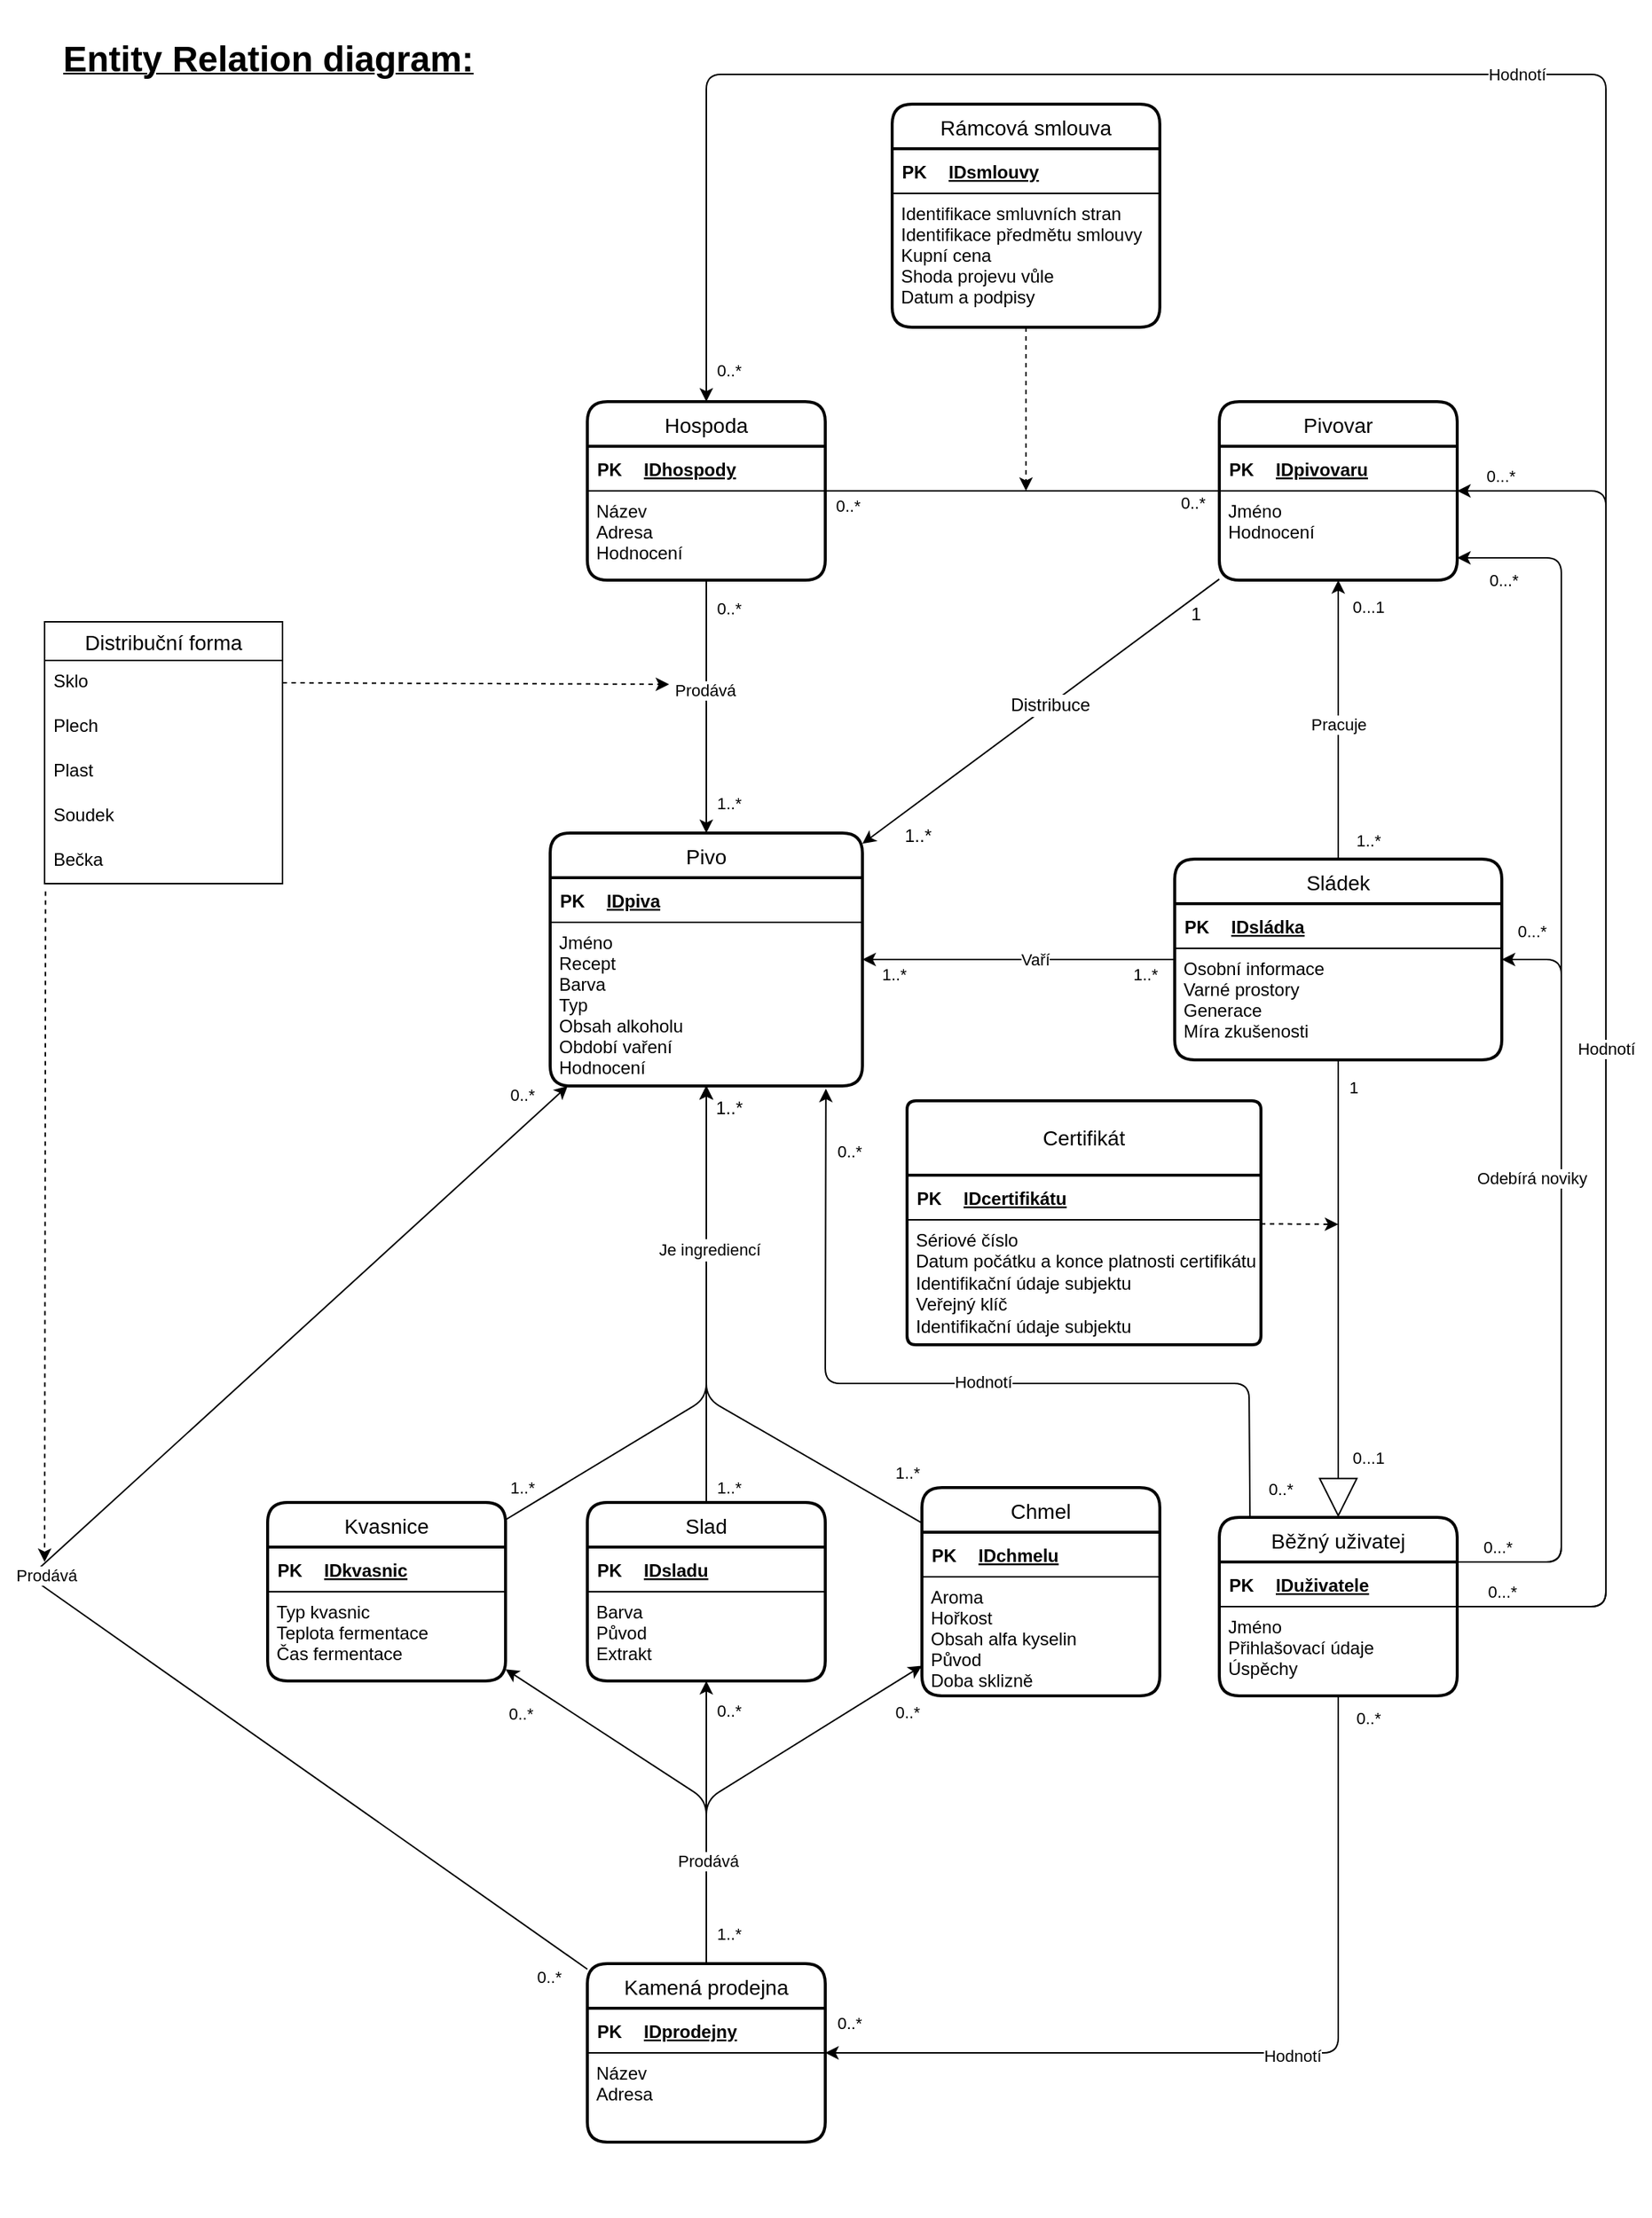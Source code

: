 <mxfile>
    <diagram id="OPkXVf-FbFQ3euxOE_kb" name="Page-1">
        <mxGraphModel dx="1173" dy="1759" grid="1" gridSize="10" guides="1" tooltips="1" connect="1" arrows="1" fold="1" page="1" pageScale="1" pageWidth="850" pageHeight="1100" math="0" shadow="0">
            <root>
                <mxCell id="0"/>
                <mxCell id="1" parent="0"/>
                <mxCell id="66" style="edgeStyle=none;html=1;startArrow=classic;startFill=1;endArrow=none;endFill=0;" parent="1" source="6" target="51" edge="1">
                    <mxGeometry relative="1" as="geometry">
                        <mxPoint x="690" y="300.0" as="sourcePoint"/>
                        <mxPoint x="530.0" y="300.0" as="targetPoint"/>
                        <Array as="points">
                            <mxPoint x="765" y="820"/>
                        </Array>
                    </mxGeometry>
                </mxCell>
                <mxCell id="69" value="0..*" style="edgeLabel;html=1;align=center;verticalAlign=middle;resizable=0;points=[];" parent="66" vertex="1" connectable="0">
                    <mxGeometry x="-0.594" y="1" relative="1" as="geometry">
                        <mxPoint x="38" as="offset"/>
                    </mxGeometry>
                </mxCell>
                <mxCell id="187" style="edgeStyle=none;rounded=1;html=1;startArrow=none;startFill=0;endArrow=classic;endFill=1;startSize=6;endSize=6;exitX=1;exitY=0.25;exitDx=0;exitDy=0;" parent="1" source="144" target="43" edge="1">
                    <mxGeometry relative="1" as="geometry">
                        <mxPoint x="1392" y="620" as="sourcePoint"/>
                        <mxPoint x="1460" y="250" as="targetPoint"/>
                        <Array as="points">
                            <mxPoint x="1340" y="660"/>
                            <mxPoint x="1340" y="255"/>
                        </Array>
                    </mxGeometry>
                </mxCell>
                <mxCell id="189" value="0...*" style="edgeLabel;html=1;align=center;verticalAlign=middle;resizable=0;points=[];" parent="187" vertex="1" connectable="0">
                    <mxGeometry x="0.83" y="-1" relative="1" as="geometry">
                        <mxPoint x="-21" y="-23" as="offset"/>
                    </mxGeometry>
                </mxCell>
                <mxCell id="21" style="edgeStyle=none;html=1;startArrow=classic;startFill=1;endArrow=none;endFill=0;" parent="1" source="3" target="6" edge="1">
                    <mxGeometry relative="1" as="geometry">
                        <Array as="points">
                            <mxPoint x="765" y="550"/>
                        </Array>
                        <mxPoint x="765.0" y="500" as="sourcePoint"/>
                    </mxGeometry>
                </mxCell>
                <mxCell id="29" value="1..*" style="edgeLabel;html=1;align=center;verticalAlign=middle;resizable=0;points=[];" parent="21" vertex="1" connectable="0">
                    <mxGeometry x="0.83" y="1" relative="1" as="geometry">
                        <mxPoint x="17" y="-17" as="offset"/>
                    </mxGeometry>
                </mxCell>
                <mxCell id="2" value="Pivo" style="swimlane;childLayout=stackLayout;horizontal=1;startSize=30;horizontalStack=0;rounded=1;fontSize=14;fontStyle=0;strokeWidth=2;resizeParent=0;resizeLast=1;shadow=0;dashed=0;align=center;" parent="1" vertex="1">
                    <mxGeometry x="660" y="170" width="210" height="170" as="geometry"/>
                </mxCell>
                <mxCell id="112" value="" style="shape=table;startSize=0;container=1;collapsible=1;childLayout=tableLayout;fixedRows=1;rowLines=0;fontStyle=0;align=center;resizeLast=1;strokeColor=none;fillColor=none;collapsible=0;fontFamily=Helvetica;fontSize=12;fontColor=default;" parent="2" vertex="1">
                    <mxGeometry y="30" width="210" height="30" as="geometry"/>
                </mxCell>
                <mxCell id="113" value="" style="shape=tableRow;horizontal=0;startSize=0;swimlaneHead=0;swimlaneBody=0;fillColor=none;collapsible=0;dropTarget=0;points=[[0,0.5],[1,0.5]];portConstraint=eastwest;top=0;left=0;right=0;bottom=1;fontFamily=Helvetica;fontSize=12;fontColor=default;" parent="112" vertex="1">
                    <mxGeometry width="210" height="30" as="geometry"/>
                </mxCell>
                <mxCell id="114" value="PK" style="shape=partialRectangle;connectable=0;fillColor=none;top=0;left=0;bottom=0;right=0;fontStyle=1;overflow=hidden;fontFamily=Helvetica;fontSize=12;fontColor=default;" parent="113" vertex="1">
                    <mxGeometry width="30" height="30" as="geometry">
                        <mxRectangle width="30" height="30" as="alternateBounds"/>
                    </mxGeometry>
                </mxCell>
                <mxCell id="115" value="IDpiva" style="shape=partialRectangle;connectable=0;fillColor=none;top=0;left=0;bottom=0;right=0;align=left;spacingLeft=6;fontStyle=5;overflow=hidden;fontFamily=Helvetica;fontSize=12;fontColor=default;" parent="113" vertex="1">
                    <mxGeometry x="30" width="180" height="30" as="geometry">
                        <mxRectangle width="180" height="30" as="alternateBounds"/>
                    </mxGeometry>
                </mxCell>
                <mxCell id="3" value="Jméno&#10;Recept&#10;Barva&#10;Typ&#10;Obsah alkoholu&#10;Období vaření&#10;Hodnocení" style="align=left;strokeColor=none;fillColor=none;spacingLeft=4;fontSize=12;verticalAlign=top;resizable=0;rotatable=0;part=1;" parent="2" vertex="1">
                    <mxGeometry y="60" width="210" height="110" as="geometry"/>
                </mxCell>
                <mxCell id="19" style="edgeStyle=none;html=1;startArrow=classic;startFill=1;endArrow=none;endFill=0;" parent="1" source="3" target="4" edge="1">
                    <mxGeometry relative="1" as="geometry">
                        <mxPoint x="800" y="380" as="targetPoint"/>
                        <mxPoint x="765.0" y="500" as="sourcePoint"/>
                    </mxGeometry>
                </mxCell>
                <mxCell id="28" value="1..*" style="edgeLabel;html=1;align=center;verticalAlign=middle;resizable=0;points=[];" parent="19" vertex="1" connectable="0">
                    <mxGeometry x="0.856" y="1" relative="1" as="geometry">
                        <mxPoint x="14" y="10" as="offset"/>
                    </mxGeometry>
                </mxCell>
                <mxCell id="4" value="Slad" style="swimlane;childLayout=stackLayout;horizontal=1;startSize=30;horizontalStack=0;rounded=1;fontSize=14;fontStyle=0;strokeWidth=2;resizeParent=0;resizeLast=1;shadow=0;dashed=0;align=center;" parent="1" vertex="1">
                    <mxGeometry x="685" y="620" width="160" height="120" as="geometry"/>
                </mxCell>
                <mxCell id="131" value="" style="shape=table;startSize=0;container=1;collapsible=1;childLayout=tableLayout;fixedRows=1;rowLines=0;fontStyle=0;align=center;resizeLast=1;strokeColor=none;fillColor=none;collapsible=0;fontFamily=Helvetica;fontSize=12;fontColor=default;" parent="4" vertex="1">
                    <mxGeometry y="30" width="160" height="30" as="geometry"/>
                </mxCell>
                <mxCell id="132" value="" style="shape=tableRow;horizontal=0;startSize=0;swimlaneHead=0;swimlaneBody=0;fillColor=none;collapsible=0;dropTarget=0;points=[[0,0.5],[1,0.5]];portConstraint=eastwest;top=0;left=0;right=0;bottom=1;fontFamily=Helvetica;fontSize=12;fontColor=default;" parent="131" vertex="1">
                    <mxGeometry width="160" height="30" as="geometry"/>
                </mxCell>
                <mxCell id="133" value="PK" style="shape=partialRectangle;connectable=0;fillColor=none;top=0;left=0;bottom=0;right=0;fontStyle=1;overflow=hidden;fontFamily=Helvetica;fontSize=12;fontColor=default;" parent="132" vertex="1">
                    <mxGeometry width="30" height="30" as="geometry">
                        <mxRectangle width="30" height="30" as="alternateBounds"/>
                    </mxGeometry>
                </mxCell>
                <mxCell id="134" value="IDsladu" style="shape=partialRectangle;connectable=0;fillColor=none;top=0;left=0;bottom=0;right=0;align=left;spacingLeft=6;fontStyle=5;overflow=hidden;fontFamily=Helvetica;fontSize=12;fontColor=default;" parent="132" vertex="1">
                    <mxGeometry x="30" width="130" height="30" as="geometry">
                        <mxRectangle width="130" height="30" as="alternateBounds"/>
                    </mxGeometry>
                </mxCell>
                <mxCell id="5" value="Barva&#10;Původ&#10;Extrakt" style="align=left;strokeColor=none;fillColor=none;spacingLeft=4;fontSize=12;verticalAlign=top;resizable=0;rotatable=0;part=1;" parent="4" vertex="1">
                    <mxGeometry y="60" width="160" height="60" as="geometry"/>
                </mxCell>
                <mxCell id="6" value="Chmel" style="swimlane;childLayout=stackLayout;horizontal=1;startSize=30;horizontalStack=0;rounded=1;fontSize=14;fontStyle=0;strokeWidth=2;resizeParent=0;resizeLast=1;shadow=0;dashed=0;align=center;" parent="1" vertex="1">
                    <mxGeometry x="910" y="610" width="160" height="140" as="geometry"/>
                </mxCell>
                <mxCell id="135" value="" style="shape=table;startSize=0;container=1;collapsible=1;childLayout=tableLayout;fixedRows=1;rowLines=0;fontStyle=0;align=center;resizeLast=1;strokeColor=none;fillColor=none;collapsible=0;fontFamily=Helvetica;fontSize=12;fontColor=default;" parent="6" vertex="1">
                    <mxGeometry y="30" width="160" height="30" as="geometry"/>
                </mxCell>
                <mxCell id="136" value="" style="shape=tableRow;horizontal=0;startSize=0;swimlaneHead=0;swimlaneBody=0;fillColor=none;collapsible=0;dropTarget=0;points=[[0,0.5],[1,0.5]];portConstraint=eastwest;top=0;left=0;right=0;bottom=1;fontFamily=Helvetica;fontSize=12;fontColor=default;" parent="135" vertex="1">
                    <mxGeometry width="160" height="30" as="geometry"/>
                </mxCell>
                <mxCell id="137" value="PK" style="shape=partialRectangle;connectable=0;fillColor=none;top=0;left=0;bottom=0;right=0;fontStyle=1;overflow=hidden;fontFamily=Helvetica;fontSize=12;fontColor=default;" parent="136" vertex="1">
                    <mxGeometry width="30" height="30" as="geometry">
                        <mxRectangle width="30" height="30" as="alternateBounds"/>
                    </mxGeometry>
                </mxCell>
                <mxCell id="138" value="IDchmelu" style="shape=partialRectangle;connectable=0;fillColor=none;top=0;left=0;bottom=0;right=0;align=left;spacingLeft=6;fontStyle=5;overflow=hidden;fontFamily=Helvetica;fontSize=12;fontColor=default;" parent="136" vertex="1">
                    <mxGeometry x="30" width="130" height="30" as="geometry">
                        <mxRectangle width="130" height="30" as="alternateBounds"/>
                    </mxGeometry>
                </mxCell>
                <mxCell id="7" value="Aroma&#10;Hořkost&#10;Obsah alfa kyselin&#10;Původ&#10;Doba sklizně" style="align=left;strokeColor=none;fillColor=none;spacingLeft=4;fontSize=12;verticalAlign=top;resizable=0;rotatable=0;part=1;" parent="6" vertex="1">
                    <mxGeometry y="60" width="160" height="80" as="geometry"/>
                </mxCell>
                <mxCell id="8" value="Kvasnice" style="swimlane;childLayout=stackLayout;horizontal=1;startSize=30;horizontalStack=0;rounded=1;fontSize=14;fontStyle=0;strokeWidth=2;resizeParent=0;resizeLast=1;shadow=0;dashed=0;align=center;" parent="1" vertex="1">
                    <mxGeometry x="470" y="620" width="160" height="120" as="geometry"/>
                </mxCell>
                <mxCell id="127" value="" style="shape=table;startSize=0;container=1;collapsible=1;childLayout=tableLayout;fixedRows=1;rowLines=0;fontStyle=0;align=center;resizeLast=1;strokeColor=none;fillColor=none;collapsible=0;fontFamily=Helvetica;fontSize=12;fontColor=default;" parent="8" vertex="1">
                    <mxGeometry y="30" width="160" height="30" as="geometry"/>
                </mxCell>
                <mxCell id="128" value="" style="shape=tableRow;horizontal=0;startSize=0;swimlaneHead=0;swimlaneBody=0;fillColor=none;collapsible=0;dropTarget=0;points=[[0,0.5],[1,0.5]];portConstraint=eastwest;top=0;left=0;right=0;bottom=1;fontFamily=Helvetica;fontSize=12;fontColor=default;" parent="127" vertex="1">
                    <mxGeometry width="160" height="30" as="geometry"/>
                </mxCell>
                <mxCell id="129" value="PK" style="shape=partialRectangle;connectable=0;fillColor=none;top=0;left=0;bottom=0;right=0;fontStyle=1;overflow=hidden;fontFamily=Helvetica;fontSize=12;fontColor=default;" parent="128" vertex="1">
                    <mxGeometry width="30" height="30" as="geometry">
                        <mxRectangle width="30" height="30" as="alternateBounds"/>
                    </mxGeometry>
                </mxCell>
                <mxCell id="130" value="IDkvasnic" style="shape=partialRectangle;connectable=0;fillColor=none;top=0;left=0;bottom=0;right=0;align=left;spacingLeft=6;fontStyle=5;overflow=hidden;fontFamily=Helvetica;fontSize=12;fontColor=default;" parent="128" vertex="1">
                    <mxGeometry x="30" width="130" height="30" as="geometry">
                        <mxRectangle width="130" height="30" as="alternateBounds"/>
                    </mxGeometry>
                </mxCell>
                <mxCell id="9" value="Typ kvasnic&#10;Teplota fermentace&#10;Čas fermentace" style="align=left;strokeColor=none;fillColor=none;spacingLeft=4;fontSize=12;verticalAlign=top;resizable=0;rotatable=0;part=1;" parent="8" vertex="1">
                    <mxGeometry y="60" width="160" height="60" as="geometry"/>
                </mxCell>
                <mxCell id="11" style="edgeStyle=none;html=1;endArrow=none;endFill=0;startArrow=classic;startFill=1;" parent="1" source="3" target="8" edge="1">
                    <mxGeometry relative="1" as="geometry">
                        <Array as="points">
                            <mxPoint x="765" y="550"/>
                        </Array>
                        <mxPoint x="765.0" y="500" as="sourcePoint"/>
                    </mxGeometry>
                </mxCell>
                <mxCell id="14" value="1..*" style="edgeLabel;html=1;align=center;verticalAlign=middle;resizable=0;points=[];" parent="11" vertex="1" connectable="0">
                    <mxGeometry x="0.605" relative="1" as="geometry">
                        <mxPoint x="-52" y="16" as="offset"/>
                    </mxGeometry>
                </mxCell>
                <mxCell id="116" style="edgeStyle=none;html=1;fontFamily=Helvetica;fontSize=12;fontColor=default;dashed=1;exitX=0.004;exitY=1.176;exitDx=0;exitDy=0;exitPerimeter=0;" parent="1" source="38" edge="1">
                    <mxGeometry relative="1" as="geometry">
                        <mxPoint x="320" y="660" as="targetPoint"/>
                    </mxGeometry>
                </mxCell>
                <mxCell id="117" style="edgeStyle=none;html=1;fontFamily=Helvetica;fontSize=12;fontColor=default;dashed=1;exitX=1;exitY=0.5;exitDx=0;exitDy=0;" parent="1" source="35" edge="1">
                    <mxGeometry relative="1" as="geometry">
                        <mxPoint x="740" y="70" as="targetPoint"/>
                    </mxGeometry>
                </mxCell>
                <mxCell id="34" value="Distribuční forma" style="swimlane;fontStyle=0;childLayout=stackLayout;horizontal=1;startSize=26;horizontalStack=0;resizeParent=1;resizeParentMax=0;resizeLast=0;collapsible=1;marginBottom=0;align=center;fontSize=14;" parent="1" vertex="1">
                    <mxGeometry x="320" y="28" width="160" height="176" as="geometry"/>
                </mxCell>
                <mxCell id="35" value="Sklo" style="text;strokeColor=none;fillColor=none;spacingLeft=4;spacingRight=4;overflow=hidden;rotatable=0;points=[[0,0.5],[1,0.5]];portConstraint=eastwest;fontSize=12;" parent="34" vertex="1">
                    <mxGeometry y="26" width="160" height="30" as="geometry"/>
                </mxCell>
                <mxCell id="39" value="Plech" style="text;strokeColor=none;fillColor=none;spacingLeft=4;spacingRight=4;overflow=hidden;rotatable=0;points=[[0,0.5],[1,0.5]];portConstraint=eastwest;fontSize=12;" parent="34" vertex="1">
                    <mxGeometry y="56" width="160" height="30" as="geometry"/>
                </mxCell>
                <mxCell id="36" value="Plast" style="text;strokeColor=none;fillColor=none;spacingLeft=4;spacingRight=4;overflow=hidden;rotatable=0;points=[[0,0.5],[1,0.5]];portConstraint=eastwest;fontSize=12;" parent="34" vertex="1">
                    <mxGeometry y="86" width="160" height="30" as="geometry"/>
                </mxCell>
                <mxCell id="37" value="Soudek" style="text;strokeColor=none;fillColor=none;spacingLeft=4;spacingRight=4;overflow=hidden;rotatable=0;points=[[0,0.5],[1,0.5]];portConstraint=eastwest;fontSize=12;" parent="34" vertex="1">
                    <mxGeometry y="116" width="160" height="30" as="geometry"/>
                </mxCell>
                <mxCell id="38" value="Bečka" style="text;strokeColor=none;fillColor=none;spacingLeft=4;spacingRight=4;overflow=hidden;rotatable=0;points=[[0,0.5],[1,0.5]];portConstraint=eastwest;fontSize=12;" parent="34" vertex="1">
                    <mxGeometry y="146" width="160" height="30" as="geometry"/>
                </mxCell>
                <mxCell id="45" style="edgeStyle=none;html=1;startArrow=classic;startFill=1;endArrow=none;endFill=0;" parent="1" source="2" target="43" edge="1">
                    <mxGeometry relative="1" as="geometry"/>
                </mxCell>
                <mxCell id="46" value="1..*" style="edgeLabel;html=1;align=center;verticalAlign=middle;resizable=0;points=[];" parent="45" vertex="1" connectable="0">
                    <mxGeometry x="0.605" relative="1" as="geometry">
                        <mxPoint x="21" y="10" as="offset"/>
                    </mxGeometry>
                </mxCell>
                <mxCell id="47" value="1..*" style="edgeLabel;html=1;align=center;verticalAlign=middle;resizable=0;points=[];" parent="45" vertex="1" connectable="0">
                    <mxGeometry x="-0.626" y="2" relative="1" as="geometry">
                        <mxPoint x="-19" y="12" as="offset"/>
                    </mxGeometry>
                </mxCell>
                <mxCell id="48" value="Vaří" style="edgeLabel;html=1;align=center;verticalAlign=middle;resizable=0;points=[];" parent="45" vertex="1" connectable="0">
                    <mxGeometry x="-0.195" y="-2" relative="1" as="geometry">
                        <mxPoint x="31" y="-2" as="offset"/>
                    </mxGeometry>
                </mxCell>
                <mxCell id="80" style="edgeStyle=none;html=1;" parent="1" source="43" target="78" edge="1">
                    <mxGeometry relative="1" as="geometry"/>
                </mxCell>
                <mxCell id="81" value="1..*" style="edgeLabel;html=1;align=center;verticalAlign=middle;resizable=0;points=[];" parent="80" vertex="1" connectable="0">
                    <mxGeometry x="-0.659" relative="1" as="geometry">
                        <mxPoint x="20" y="19" as="offset"/>
                    </mxGeometry>
                </mxCell>
                <mxCell id="82" value="0...1" style="edgeLabel;html=1;align=center;verticalAlign=middle;resizable=0;points=[];" parent="80" vertex="1" connectable="0">
                    <mxGeometry x="0.435" relative="1" as="geometry">
                        <mxPoint x="20" y="-35" as="offset"/>
                    </mxGeometry>
                </mxCell>
                <mxCell id="83" value="Pracuje" style="edgeLabel;html=1;align=center;verticalAlign=middle;resizable=0;points=[];" parent="80" vertex="1" connectable="0">
                    <mxGeometry x="0.109" relative="1" as="geometry">
                        <mxPoint y="13" as="offset"/>
                    </mxGeometry>
                </mxCell>
                <mxCell id="43" value="Sládek" style="swimlane;childLayout=stackLayout;horizontal=1;startSize=30;horizontalStack=0;rounded=1;fontSize=14;fontStyle=0;strokeWidth=2;resizeParent=0;resizeLast=1;shadow=0;dashed=0;align=center;" parent="1" vertex="1">
                    <mxGeometry x="1080" y="187.5" width="220" height="135" as="geometry"/>
                </mxCell>
                <mxCell id="123" value="" style="shape=table;startSize=0;container=1;collapsible=1;childLayout=tableLayout;fixedRows=1;rowLines=0;fontStyle=0;align=center;resizeLast=1;strokeColor=none;fillColor=none;collapsible=0;fontFamily=Helvetica;fontSize=12;fontColor=default;" parent="43" vertex="1">
                    <mxGeometry y="30" width="220" height="30" as="geometry"/>
                </mxCell>
                <mxCell id="124" value="" style="shape=tableRow;horizontal=0;startSize=0;swimlaneHead=0;swimlaneBody=0;fillColor=none;collapsible=0;dropTarget=0;points=[[0,0.5],[1,0.5]];portConstraint=eastwest;top=0;left=0;right=0;bottom=1;fontFamily=Helvetica;fontSize=12;fontColor=default;" parent="123" vertex="1">
                    <mxGeometry width="220" height="30" as="geometry"/>
                </mxCell>
                <mxCell id="125" value="PK" style="shape=partialRectangle;connectable=0;fillColor=none;top=0;left=0;bottom=0;right=0;fontStyle=1;overflow=hidden;fontFamily=Helvetica;fontSize=12;fontColor=default;" parent="124" vertex="1">
                    <mxGeometry width="30" height="30" as="geometry">
                        <mxRectangle width="30" height="30" as="alternateBounds"/>
                    </mxGeometry>
                </mxCell>
                <mxCell id="126" value="IDsládka" style="shape=partialRectangle;connectable=0;fillColor=none;top=0;left=0;bottom=0;right=0;align=left;spacingLeft=6;fontStyle=5;overflow=hidden;fontFamily=Helvetica;fontSize=12;fontColor=default;" parent="124" vertex="1">
                    <mxGeometry x="30" width="190" height="30" as="geometry">
                        <mxRectangle width="190" height="30" as="alternateBounds"/>
                    </mxGeometry>
                </mxCell>
                <mxCell id="44" value="Osobní informace&#10;Varné prostory&#10;Generace&#10;Míra zkušenosti" style="align=left;strokeColor=none;fillColor=none;spacingLeft=4;fontSize=12;verticalAlign=top;resizable=0;rotatable=0;part=1;" parent="43" vertex="1">
                    <mxGeometry y="60" width="220" height="75" as="geometry"/>
                </mxCell>
                <mxCell id="49" value="Hospoda" style="swimlane;childLayout=stackLayout;horizontal=1;startSize=30;horizontalStack=0;rounded=1;fontSize=14;fontStyle=0;strokeWidth=2;resizeParent=0;resizeLast=1;shadow=0;dashed=0;align=center;" parent="1" vertex="1">
                    <mxGeometry x="685" y="-120" width="160" height="120" as="geometry"/>
                </mxCell>
                <mxCell id="94" value="" style="shape=table;startSize=0;container=1;collapsible=1;childLayout=tableLayout;fixedRows=1;rowLines=0;fontStyle=0;align=center;resizeLast=1;strokeColor=none;fillColor=none;collapsible=0;" parent="49" vertex="1">
                    <mxGeometry y="30" width="160" height="30" as="geometry"/>
                </mxCell>
                <mxCell id="95" value="" style="shape=tableRow;horizontal=0;startSize=0;swimlaneHead=0;swimlaneBody=0;fillColor=none;collapsible=0;dropTarget=0;points=[[0,0.5],[1,0.5]];portConstraint=eastwest;top=0;left=0;right=0;bottom=1;" parent="94" vertex="1">
                    <mxGeometry width="160" height="30" as="geometry"/>
                </mxCell>
                <mxCell id="96" value="PK" style="shape=partialRectangle;connectable=0;fillColor=none;top=0;left=0;bottom=0;right=0;fontStyle=1;overflow=hidden;" parent="95" vertex="1">
                    <mxGeometry width="30" height="30" as="geometry">
                        <mxRectangle width="30" height="30" as="alternateBounds"/>
                    </mxGeometry>
                </mxCell>
                <mxCell id="97" value="IDhospody" style="shape=partialRectangle;connectable=0;fillColor=none;top=0;left=0;bottom=0;right=0;align=left;spacingLeft=6;fontStyle=5;overflow=hidden;" parent="95" vertex="1">
                    <mxGeometry x="30" width="130" height="30" as="geometry">
                        <mxRectangle width="130" height="30" as="alternateBounds"/>
                    </mxGeometry>
                </mxCell>
                <mxCell id="50" value="Název&#10;Adresa&#10;Hodnocení" style="align=left;strokeColor=none;fillColor=none;spacingLeft=4;fontSize=12;verticalAlign=top;resizable=0;rotatable=0;part=1;" parent="49" vertex="1">
                    <mxGeometry y="60" width="160" height="60" as="geometry"/>
                </mxCell>
                <mxCell id="54" style="edgeStyle=none;html=1;startArrow=classic;startFill=1;endArrow=none;endFill=0;" parent="1" source="2" target="51" edge="1">
                    <mxGeometry relative="1" as="geometry">
                        <Array as="points">
                            <mxPoint x="310" y="670"/>
                        </Array>
                    </mxGeometry>
                </mxCell>
                <mxCell id="55" value="Prodává" style="edgeLabel;html=1;align=center;verticalAlign=middle;resizable=0;points=[];" parent="54" vertex="1" connectable="0">
                    <mxGeometry x="0.133" y="1" relative="1" as="geometry">
                        <mxPoint x="-29" y="-28" as="offset"/>
                    </mxGeometry>
                </mxCell>
                <mxCell id="56" value="0..*" style="edgeLabel;html=1;align=center;verticalAlign=middle;resizable=0;points=[];" parent="54" vertex="1" connectable="0">
                    <mxGeometry x="0.782" relative="1" as="geometry">
                        <mxPoint x="58" y="64" as="offset"/>
                    </mxGeometry>
                </mxCell>
                <mxCell id="57" value="0..*" style="edgeLabel;html=1;align=center;verticalAlign=middle;resizable=0;points=[];" parent="54" vertex="1" connectable="0">
                    <mxGeometry x="-0.594" y="1" relative="1" as="geometry">
                        <mxPoint x="110" y="-125" as="offset"/>
                    </mxGeometry>
                </mxCell>
                <mxCell id="51" value="Kamená prodejna" style="swimlane;childLayout=stackLayout;horizontal=1;startSize=30;horizontalStack=0;rounded=1;fontSize=14;fontStyle=0;strokeWidth=2;resizeParent=0;resizeLast=1;shadow=0;dashed=0;align=center;" parent="1" vertex="1">
                    <mxGeometry x="685" y="930" width="160" height="120" as="geometry"/>
                </mxCell>
                <mxCell id="139" value="" style="shape=table;startSize=0;container=1;collapsible=1;childLayout=tableLayout;fixedRows=1;rowLines=0;fontStyle=0;align=center;resizeLast=1;strokeColor=none;fillColor=none;collapsible=0;fontFamily=Helvetica;fontSize=12;fontColor=default;" parent="51" vertex="1">
                    <mxGeometry y="30" width="160" height="30" as="geometry"/>
                </mxCell>
                <mxCell id="140" value="" style="shape=tableRow;horizontal=0;startSize=0;swimlaneHead=0;swimlaneBody=0;fillColor=none;collapsible=0;dropTarget=0;points=[[0,0.5],[1,0.5]];portConstraint=eastwest;top=0;left=0;right=0;bottom=1;fontFamily=Helvetica;fontSize=12;fontColor=default;" parent="139" vertex="1">
                    <mxGeometry width="160" height="30" as="geometry"/>
                </mxCell>
                <mxCell id="141" value="PK" style="shape=partialRectangle;connectable=0;fillColor=none;top=0;left=0;bottom=0;right=0;fontStyle=1;overflow=hidden;fontFamily=Helvetica;fontSize=12;fontColor=default;" parent="140" vertex="1">
                    <mxGeometry width="30" height="30" as="geometry">
                        <mxRectangle width="30" height="30" as="alternateBounds"/>
                    </mxGeometry>
                </mxCell>
                <mxCell id="142" value="IDprodejny" style="shape=partialRectangle;connectable=0;fillColor=none;top=0;left=0;bottom=0;right=0;align=left;spacingLeft=6;fontStyle=5;overflow=hidden;fontFamily=Helvetica;fontSize=12;fontColor=default;" parent="140" vertex="1">
                    <mxGeometry x="30" width="130" height="30" as="geometry">
                        <mxRectangle width="130" height="30" as="alternateBounds"/>
                    </mxGeometry>
                </mxCell>
                <mxCell id="52" value="Název&#10;Adresa" style="align=left;strokeColor=none;fillColor=none;spacingLeft=4;fontSize=12;verticalAlign=top;resizable=0;rotatable=0;part=1;" parent="51" vertex="1">
                    <mxGeometry y="60" width="160" height="60" as="geometry"/>
                </mxCell>
                <mxCell id="58" style="edgeStyle=none;html=1;startArrow=classic;startFill=1;endArrow=none;endFill=0;" parent="1" source="8" target="51" edge="1">
                    <mxGeometry relative="1" as="geometry">
                        <mxPoint x="670" y="280.0" as="sourcePoint"/>
                        <mxPoint x="510.0" y="280.0" as="targetPoint"/>
                        <Array as="points">
                            <mxPoint x="765" y="820"/>
                        </Array>
                    </mxGeometry>
                </mxCell>
                <mxCell id="61" value="0..*" style="edgeLabel;html=1;align=center;verticalAlign=middle;resizable=0;points=[];" parent="58" vertex="1" connectable="0">
                    <mxGeometry x="-0.594" y="1" relative="1" as="geometry">
                        <mxPoint x="-37" as="offset"/>
                    </mxGeometry>
                </mxCell>
                <mxCell id="62" style="edgeStyle=none;html=1;startArrow=classic;startFill=1;endArrow=none;endFill=0;" parent="1" source="4" target="51" edge="1">
                    <mxGeometry relative="1" as="geometry">
                        <mxPoint x="680" y="290.0" as="sourcePoint"/>
                        <mxPoint x="520.0" y="290.0" as="targetPoint"/>
                    </mxGeometry>
                </mxCell>
                <mxCell id="64" value="1..*" style="edgeLabel;html=1;align=center;verticalAlign=middle;resizable=0;points=[];" parent="62" vertex="1" connectable="0">
                    <mxGeometry x="0.782" relative="1" as="geometry">
                        <mxPoint x="15" as="offset"/>
                    </mxGeometry>
                </mxCell>
                <mxCell id="65" value="0..*" style="edgeLabel;html=1;align=center;verticalAlign=middle;resizable=0;points=[];" parent="62" vertex="1" connectable="0">
                    <mxGeometry x="-0.594" y="1" relative="1" as="geometry">
                        <mxPoint x="14" y="-19" as="offset"/>
                    </mxGeometry>
                </mxCell>
                <mxCell id="63" value="Prodává" style="edgeLabel;html=1;align=center;verticalAlign=middle;resizable=0;points=[];" parent="62" vertex="1" connectable="0">
                    <mxGeometry x="0.133" y="1" relative="1" as="geometry">
                        <mxPoint y="13" as="offset"/>
                    </mxGeometry>
                </mxCell>
                <mxCell id="70" style="edgeStyle=none;html=1;startArrow=classic;startFill=1;endArrow=none;endFill=0;" parent="1" source="2" target="49" edge="1">
                    <mxGeometry relative="1" as="geometry">
                        <mxPoint x="700" y="310.0" as="sourcePoint"/>
                        <mxPoint x="540.0" y="310.0" as="targetPoint"/>
                    </mxGeometry>
                </mxCell>
                <mxCell id="71" value="Prodává" style="edgeLabel;html=1;align=center;verticalAlign=middle;resizable=0;points=[];" parent="70" vertex="1" connectable="0">
                    <mxGeometry x="0.133" y="1" relative="1" as="geometry">
                        <mxPoint as="offset"/>
                    </mxGeometry>
                </mxCell>
                <mxCell id="72" value="0..*" style="edgeLabel;html=1;align=center;verticalAlign=middle;resizable=0;points=[];" parent="70" vertex="1" connectable="0">
                    <mxGeometry x="0.782" relative="1" as="geometry">
                        <mxPoint x="15" as="offset"/>
                    </mxGeometry>
                </mxCell>
                <mxCell id="73" value="1..*" style="edgeLabel;html=1;align=center;verticalAlign=middle;resizable=0;points=[];" parent="70" vertex="1" connectable="0">
                    <mxGeometry x="-0.594" y="1" relative="1" as="geometry">
                        <mxPoint x="16" y="14" as="offset"/>
                    </mxGeometry>
                </mxCell>
                <mxCell id="74" style="edgeStyle=none;html=1;startArrow=none;startFill=0;endArrow=none;endFill=0;" parent="1" source="78" target="49" edge="1">
                    <mxGeometry relative="1" as="geometry"/>
                </mxCell>
                <mxCell id="76" value="0..*" style="edgeLabel;html=1;align=center;verticalAlign=middle;resizable=0;points=[];" parent="74" vertex="1" connectable="0">
                    <mxGeometry x="0.649" relative="1" as="geometry">
                        <mxPoint x="-32" y="10" as="offset"/>
                    </mxGeometry>
                </mxCell>
                <mxCell id="77" value="0..*" style="edgeLabel;html=1;align=center;verticalAlign=middle;resizable=0;points=[];" parent="74" vertex="1" connectable="0">
                    <mxGeometry x="-0.724" y="-2" relative="1" as="geometry">
                        <mxPoint x="18" y="10" as="offset"/>
                    </mxGeometry>
                </mxCell>
                <mxCell id="78" value="Pivovar" style="swimlane;childLayout=stackLayout;horizontal=1;startSize=30;horizontalStack=0;rounded=1;fontSize=14;fontStyle=0;strokeWidth=2;resizeParent=0;resizeLast=1;shadow=0;dashed=0;align=center;" parent="1" vertex="1">
                    <mxGeometry x="1110" y="-120" width="160" height="120" as="geometry"/>
                </mxCell>
                <mxCell id="90" value="" style="shape=table;startSize=0;container=1;collapsible=1;childLayout=tableLayout;fixedRows=1;rowLines=0;fontStyle=0;align=center;resizeLast=1;strokeColor=none;fillColor=none;collapsible=0;" parent="78" vertex="1">
                    <mxGeometry y="30" width="160" height="30" as="geometry"/>
                </mxCell>
                <mxCell id="91" value="" style="shape=tableRow;horizontal=0;startSize=0;swimlaneHead=0;swimlaneBody=0;fillColor=none;collapsible=0;dropTarget=0;points=[[0,0.5],[1,0.5]];portConstraint=eastwest;top=0;left=0;right=0;bottom=1;" parent="90" vertex="1">
                    <mxGeometry width="160" height="30" as="geometry"/>
                </mxCell>
                <mxCell id="92" value="PK" style="shape=partialRectangle;connectable=0;fillColor=none;top=0;left=0;bottom=0;right=0;fontStyle=1;overflow=hidden;" parent="91" vertex="1">
                    <mxGeometry width="30" height="30" as="geometry">
                        <mxRectangle width="30" height="30" as="alternateBounds"/>
                    </mxGeometry>
                </mxCell>
                <mxCell id="93" value="IDpivovaru" style="shape=partialRectangle;connectable=0;fillColor=none;top=0;left=0;bottom=0;right=0;align=left;spacingLeft=6;fontStyle=5;overflow=hidden;" parent="91" vertex="1">
                    <mxGeometry x="30" width="130" height="30" as="geometry">
                        <mxRectangle width="130" height="30" as="alternateBounds"/>
                    </mxGeometry>
                </mxCell>
                <mxCell id="79" value="Jméno&#10;Hodnocení" style="align=left;strokeColor=none;fillColor=none;spacingLeft=4;fontSize=12;verticalAlign=top;resizable=0;rotatable=0;part=1;" parent="78" vertex="1">
                    <mxGeometry y="60" width="160" height="60" as="geometry"/>
                </mxCell>
                <mxCell id="89" style="edgeStyle=none;html=1;dashed=1;" parent="1" source="181" edge="1">
                    <mxGeometry relative="1" as="geometry">
                        <mxPoint x="980" y="-60" as="targetPoint"/>
                        <mxPoint x="899.996" y="-170" as="sourcePoint"/>
                        <Array as="points">
                            <mxPoint x="980" y="-60"/>
                        </Array>
                    </mxGeometry>
                </mxCell>
                <mxCell id="107" style="edgeStyle=none;html=1;fontFamily=Helvetica;fontSize=12;fontColor=default;" parent="1" target="3" edge="1">
                    <mxGeometry relative="1" as="geometry">
                        <mxPoint x="765.0" y="440" as="sourcePoint"/>
                    </mxGeometry>
                </mxCell>
                <mxCell id="109" value="&lt;span style=&quot;font-size: 11px;&quot;&gt;Je ingrediencí&lt;/span&gt;" style="edgeLabel;html=1;align=center;verticalAlign=middle;resizable=0;points=[];fontSize=12;fontFamily=Helvetica;fontColor=default;" parent="107" vertex="1" connectable="0">
                    <mxGeometry x="-0.11" y="-2" relative="1" as="geometry">
                        <mxPoint y="54" as="offset"/>
                    </mxGeometry>
                </mxCell>
                <mxCell id="110" value="1..*" style="edgeLabel;html=1;align=center;verticalAlign=middle;resizable=0;points=[];fontSize=12;fontFamily=Helvetica;fontColor=default;" parent="107" vertex="1" connectable="0">
                    <mxGeometry x="0.712" y="1" relative="1" as="geometry">
                        <mxPoint x="16" as="offset"/>
                    </mxGeometry>
                </mxCell>
                <mxCell id="118" style="edgeStyle=none;html=1;fontFamily=Helvetica;fontSize=12;fontColor=default;" parent="1" source="78" target="2" edge="1">
                    <mxGeometry relative="1" as="geometry"/>
                </mxCell>
                <mxCell id="119" value="Distribuce" style="edgeLabel;html=1;align=center;verticalAlign=middle;resizable=0;points=[];fontSize=12;fontFamily=Helvetica;fontColor=default;" parent="118" vertex="1" connectable="0">
                    <mxGeometry x="-0.047" relative="1" as="geometry">
                        <mxPoint as="offset"/>
                    </mxGeometry>
                </mxCell>
                <mxCell id="120" value="1" style="edgeLabel;html=1;align=center;verticalAlign=middle;resizable=0;points=[];fontSize=12;fontFamily=Helvetica;fontColor=default;" parent="118" vertex="1" connectable="0">
                    <mxGeometry x="-0.819" y="-2" relative="1" as="geometry">
                        <mxPoint x="7" y="9" as="offset"/>
                    </mxGeometry>
                </mxCell>
                <mxCell id="121" value="1..*" style="edgeLabel;html=1;align=center;verticalAlign=middle;resizable=0;points=[];fontSize=12;fontFamily=Helvetica;fontColor=default;" parent="118" vertex="1" connectable="0">
                    <mxGeometry x="0.838" y="1" relative="1" as="geometry">
                        <mxPoint x="17" y="8" as="offset"/>
                    </mxGeometry>
                </mxCell>
                <mxCell id="151" style="edgeStyle=none;html=1;entryX=0.883;entryY=1.017;entryDx=0;entryDy=0;entryPerimeter=0;exitX=0.129;exitY=0;exitDx=0;exitDy=0;exitPerimeter=0;" parent="1" source="144" target="3" edge="1">
                    <mxGeometry relative="1" as="geometry">
                        <Array as="points">
                            <mxPoint x="1130" y="540"/>
                            <mxPoint x="845" y="540"/>
                        </Array>
                    </mxGeometry>
                </mxCell>
                <mxCell id="159" value="0..*" style="edgeLabel;html=1;align=center;verticalAlign=middle;resizable=0;points=[];" parent="151" vertex="1" connectable="0">
                    <mxGeometry x="0.791" y="-2" relative="1" as="geometry">
                        <mxPoint x="13" y="-18" as="offset"/>
                    </mxGeometry>
                </mxCell>
                <mxCell id="162" value="0..*" style="edgeLabel;html=1;align=center;verticalAlign=middle;resizable=0;points=[];" parent="151" vertex="1" connectable="0">
                    <mxGeometry x="-0.897" y="1" relative="1" as="geometry">
                        <mxPoint x="21" y="10" as="offset"/>
                    </mxGeometry>
                </mxCell>
                <mxCell id="163" value="Hodnotí" style="edgeLabel;html=1;align=center;verticalAlign=middle;resizable=0;points=[];" parent="151" vertex="1" connectable="0">
                    <mxGeometry x="-0.059" y="-1" relative="1" as="geometry">
                        <mxPoint as="offset"/>
                    </mxGeometry>
                </mxCell>
                <mxCell id="152" style="edgeStyle=none;html=1;rounded=1;" parent="1" source="144" target="49" edge="1">
                    <mxGeometry relative="1" as="geometry">
                        <Array as="points">
                            <mxPoint x="1370" y="690"/>
                            <mxPoint x="1370" y="-340"/>
                            <mxPoint x="765" y="-340"/>
                        </Array>
                    </mxGeometry>
                </mxCell>
                <mxCell id="161" value="0..*" style="edgeLabel;html=1;align=center;verticalAlign=middle;resizable=0;points=[];" parent="152" vertex="1" connectable="0">
                    <mxGeometry x="0.978" y="-1" relative="1" as="geometry">
                        <mxPoint x="16" as="offset"/>
                    </mxGeometry>
                </mxCell>
                <mxCell id="165" value="Hodnotí" style="edgeLabel;html=1;align=center;verticalAlign=middle;resizable=0;points=[];" parent="152" vertex="1" connectable="0">
                    <mxGeometry x="-0.097" y="-4" relative="1" as="geometry">
                        <mxPoint x="-64" y="-248" as="offset"/>
                    </mxGeometry>
                </mxCell>
                <mxCell id="153" style="edgeStyle=none;html=1;" parent="1" source="144" target="78" edge="1">
                    <mxGeometry relative="1" as="geometry">
                        <Array as="points">
                            <mxPoint x="1370" y="690"/>
                            <mxPoint x="1370" y="-60"/>
                        </Array>
                    </mxGeometry>
                </mxCell>
                <mxCell id="156" value="0...*" style="edgeLabel;html=1;align=center;verticalAlign=middle;resizable=0;points=[];" parent="153" vertex="1" connectable="0">
                    <mxGeometry x="-0.916" y="2" relative="1" as="geometry">
                        <mxPoint x="-10" y="-8" as="offset"/>
                    </mxGeometry>
                </mxCell>
                <mxCell id="160" value="0...*" style="edgeLabel;html=1;align=center;verticalAlign=middle;resizable=0;points=[];" parent="153" vertex="1" connectable="0">
                    <mxGeometry x="0.939" relative="1" as="geometry">
                        <mxPoint y="-10" as="offset"/>
                    </mxGeometry>
                </mxCell>
                <mxCell id="164" value="Hodnotí" style="edgeLabel;html=1;align=center;verticalAlign=middle;resizable=0;points=[];" parent="153" vertex="1" connectable="0">
                    <mxGeometry x="0.001" relative="1" as="geometry">
                        <mxPoint as="offset"/>
                    </mxGeometry>
                </mxCell>
                <mxCell id="166" style="edgeStyle=none;html=1;endArrow=none;endFill=0;endSize=24;startSize=24;startArrow=block;startFill=0;" parent="1" source="144" target="43" edge="1">
                    <mxGeometry relative="1" as="geometry">
                        <Array as="points"/>
                    </mxGeometry>
                </mxCell>
                <mxCell id="167" value="0...1" style="edgeLabel;html=1;align=center;verticalAlign=middle;resizable=0;points=[];" parent="166" vertex="1" connectable="0">
                    <mxGeometry x="-0.873" y="2" relative="1" as="geometry">
                        <mxPoint x="22" y="-21" as="offset"/>
                    </mxGeometry>
                </mxCell>
                <mxCell id="168" value="1" style="edgeLabel;html=1;align=center;verticalAlign=middle;resizable=0;points=[];" parent="166" vertex="1" connectable="0">
                    <mxGeometry x="0.817" y="1" relative="1" as="geometry">
                        <mxPoint x="11" y="-10" as="offset"/>
                    </mxGeometry>
                </mxCell>
                <mxCell id="183" style="edgeStyle=none;rounded=1;html=1;exitX=1;exitY=0.25;exitDx=0;exitDy=0;startArrow=none;startFill=0;endArrow=classic;endFill=1;startSize=6;endSize=6;entryX=1;entryY=0.75;entryDx=0;entryDy=0;" parent="1" source="144" target="79" edge="1">
                    <mxGeometry relative="1" as="geometry">
                        <Array as="points">
                            <mxPoint x="1340" y="660"/>
                            <mxPoint x="1340" y="-15"/>
                        </Array>
                    </mxGeometry>
                </mxCell>
                <mxCell id="185" value="0...*" style="edgeLabel;html=1;align=center;verticalAlign=middle;resizable=0;points=[];" parent="183" vertex="1" connectable="0">
                    <mxGeometry x="-0.935" y="5" relative="1" as="geometry">
                        <mxPoint y="-5" as="offset"/>
                    </mxGeometry>
                </mxCell>
                <mxCell id="186" value="0...*" style="edgeLabel;html=1;align=center;verticalAlign=middle;resizable=0;points=[];" parent="183" vertex="1" connectable="0">
                    <mxGeometry x="0.914" y="-2" relative="1" as="geometry">
                        <mxPoint x="-4" y="17" as="offset"/>
                    </mxGeometry>
                </mxCell>
                <mxCell id="184" value="Odebírá noviky" style="edgeLabel;html=1;align=center;verticalAlign=middle;resizable=0;points=[];" parent="183" vertex="1" connectable="0">
                    <mxGeometry x="-0.148" y="4" relative="1" as="geometry">
                        <mxPoint x="-16" y="19" as="offset"/>
                    </mxGeometry>
                </mxCell>
                <mxCell id="144" value="Běžný uživatej" style="swimlane;childLayout=stackLayout;horizontal=1;startSize=30;horizontalStack=0;rounded=1;fontSize=14;fontStyle=0;strokeWidth=2;resizeParent=0;resizeLast=1;shadow=0;dashed=0;align=center;" parent="1" vertex="1">
                    <mxGeometry x="1110" y="630" width="160" height="120" as="geometry"/>
                </mxCell>
                <mxCell id="147" value="" style="shape=table;startSize=0;container=1;collapsible=1;childLayout=tableLayout;fixedRows=1;rowLines=0;fontStyle=0;align=center;resizeLast=1;strokeColor=none;fillColor=none;collapsible=0;" parent="144" vertex="1">
                    <mxGeometry y="30" width="160" height="30" as="geometry"/>
                </mxCell>
                <mxCell id="148" value="" style="shape=tableRow;horizontal=0;startSize=0;swimlaneHead=0;swimlaneBody=0;fillColor=none;collapsible=0;dropTarget=0;points=[[0,0.5],[1,0.5]];portConstraint=eastwest;top=0;left=0;right=0;bottom=1;" parent="147" vertex="1">
                    <mxGeometry width="160" height="30" as="geometry"/>
                </mxCell>
                <mxCell id="149" value="PK" style="shape=partialRectangle;connectable=0;fillColor=none;top=0;left=0;bottom=0;right=0;fontStyle=1;overflow=hidden;" parent="148" vertex="1">
                    <mxGeometry width="30" height="30" as="geometry">
                        <mxRectangle width="30" height="30" as="alternateBounds"/>
                    </mxGeometry>
                </mxCell>
                <mxCell id="150" value="IDuživatele" style="shape=partialRectangle;connectable=0;fillColor=none;top=0;left=0;bottom=0;right=0;align=left;spacingLeft=6;fontStyle=5;overflow=hidden;" parent="148" vertex="1">
                    <mxGeometry x="30" width="130" height="30" as="geometry">
                        <mxRectangle width="130" height="30" as="alternateBounds"/>
                    </mxGeometry>
                </mxCell>
                <mxCell id="145" value="Jméno&#10;Přihlašovací údaje&#10;Úspěchy&#10;" style="align=left;strokeColor=none;fillColor=none;spacingLeft=4;fontSize=12;verticalAlign=top;resizable=0;rotatable=0;part=1;" parent="144" vertex="1">
                    <mxGeometry y="60" width="160" height="60" as="geometry"/>
                </mxCell>
                <mxCell id="154" style="edgeStyle=none;html=1;" parent="1" source="144" target="51" edge="1">
                    <mxGeometry relative="1" as="geometry">
                        <mxPoint x="1110" y="980" as="targetPoint"/>
                        <Array as="points">
                            <mxPoint x="1190" y="990"/>
                        </Array>
                    </mxGeometry>
                </mxCell>
                <mxCell id="155" value="0..*" style="edgeLabel;html=1;align=center;verticalAlign=middle;resizable=0;points=[];" parent="154" vertex="1" connectable="0">
                    <mxGeometry x="-0.92" y="-1" relative="1" as="geometry">
                        <mxPoint x="21" y="-9" as="offset"/>
                    </mxGeometry>
                </mxCell>
                <mxCell id="157" value="Hodnotí" style="edgeLabel;html=1;align=center;verticalAlign=middle;resizable=0;points=[];" parent="154" vertex="1" connectable="0">
                    <mxGeometry x="-0.074" y="2" relative="1" as="geometry">
                        <mxPoint as="offset"/>
                    </mxGeometry>
                </mxCell>
                <mxCell id="158" value="0..*" style="edgeLabel;html=1;align=center;verticalAlign=middle;resizable=0;points=[];" parent="154" vertex="1" connectable="0">
                    <mxGeometry x="0.868" y="2" relative="1" as="geometry">
                        <mxPoint x="-23" y="-22" as="offset"/>
                    </mxGeometry>
                </mxCell>
                <mxCell id="174" style="edgeStyle=none;html=1;startArrow=none;startFill=0;endArrow=classic;endFill=1;startSize=6;endSize=6;dashed=1;" parent="1" source="gMAwUeZhpP_PN1SICFYH-194" edge="1">
                    <mxGeometry relative="1" as="geometry">
                        <mxPoint x="1190" y="433" as="targetPoint"/>
                        <mxPoint x="1170" y="430" as="sourcePoint"/>
                    </mxGeometry>
                </mxCell>
                <mxCell id="181" value="Rámcová smlouva" style="swimlane;childLayout=stackLayout;horizontal=1;startSize=30;horizontalStack=0;rounded=1;fontSize=14;fontStyle=0;strokeWidth=2;resizeParent=0;resizeLast=1;shadow=0;dashed=0;align=center;" parent="1" vertex="1">
                    <mxGeometry x="890" y="-320" width="180" height="150" as="geometry"/>
                </mxCell>
                <mxCell id="98" value="" style="shape=table;startSize=0;container=1;collapsible=1;childLayout=tableLayout;fixedRows=1;rowLines=0;fontStyle=0;align=center;resizeLast=1;strokeColor=none;fillColor=none;collapsible=0;" parent="181" vertex="1">
                    <mxGeometry y="30" width="180" height="30" as="geometry"/>
                </mxCell>
                <mxCell id="99" value="" style="shape=tableRow;horizontal=0;startSize=0;swimlaneHead=0;swimlaneBody=0;fillColor=none;collapsible=0;dropTarget=0;points=[[0,0.5],[1,0.5]];portConstraint=eastwest;top=0;left=0;right=0;bottom=1;" parent="98" vertex="1">
                    <mxGeometry width="180" height="30" as="geometry"/>
                </mxCell>
                <mxCell id="100" value="PK" style="shape=partialRectangle;connectable=0;fillColor=none;top=0;left=0;bottom=0;right=0;fontStyle=1;overflow=hidden;" parent="99" vertex="1">
                    <mxGeometry width="30" height="30" as="geometry">
                        <mxRectangle width="30" height="30" as="alternateBounds"/>
                    </mxGeometry>
                </mxCell>
                <mxCell id="101" value="IDsmlouvy" style="shape=partialRectangle;connectable=0;fillColor=none;top=0;left=0;bottom=0;right=0;align=left;spacingLeft=6;fontStyle=5;overflow=hidden;" parent="99" vertex="1">
                    <mxGeometry x="30" width="150" height="30" as="geometry">
                        <mxRectangle width="150" height="30" as="alternateBounds"/>
                    </mxGeometry>
                </mxCell>
                <mxCell id="182" value="Identifikace smluvních stran&#10;Identifikace předmětu smlouvy&#10;Kupní cena&#10;Shoda projevu vůle&#10;Datum a podpisy" style="align=left;strokeColor=none;fillColor=none;spacingLeft=4;fontSize=12;verticalAlign=top;resizable=0;rotatable=0;part=1;" parent="181" vertex="1">
                    <mxGeometry y="60" width="180" height="90" as="geometry"/>
                </mxCell>
                <mxCell id="gMAwUeZhpP_PN1SICFYH-190" value="&lt;font color=&quot;#ffffff&quot;&gt;Space&lt;/font&gt;" style="text;html=1;align=center;verticalAlign=middle;resizable=0;points=[];autosize=1;strokeColor=none;fillColor=none;" parent="1" vertex="1">
                    <mxGeometry x="290" y="-10" width="60" height="30" as="geometry"/>
                </mxCell>
                <mxCell id="gMAwUeZhpP_PN1SICFYH-191" value="&lt;font color=&quot;#ffffff&quot;&gt;Space&lt;/font&gt;" style="text;html=1;align=center;verticalAlign=middle;resizable=0;points=[];autosize=1;strokeColor=none;fillColor=none;" parent="1" vertex="1">
                    <mxGeometry x="1340" y="700" width="60" height="30" as="geometry"/>
                </mxCell>
                <mxCell id="gMAwUeZhpP_PN1SICFYH-192" value="&lt;font color=&quot;#ffffff&quot;&gt;Space&lt;/font&gt;" style="text;html=1;align=center;verticalAlign=middle;resizable=0;points=[];autosize=1;strokeColor=none;fillColor=none;" parent="1" vertex="1">
                    <mxGeometry x="740" y="1070" width="60" height="30" as="geometry"/>
                </mxCell>
                <mxCell id="gMAwUeZhpP_PN1SICFYH-193" value="&lt;font color=&quot;#ffffff&quot;&gt;Space&lt;/font&gt;" style="text;html=1;align=center;verticalAlign=middle;resizable=0;points=[];autosize=1;strokeColor=none;fillColor=none;" parent="1" vertex="1">
                    <mxGeometry x="760" y="-390" width="60" height="30" as="geometry"/>
                </mxCell>
                <mxCell id="gMAwUeZhpP_PN1SICFYH-194" value="Certifikát" style="swimlane;childLayout=stackLayout;horizontal=1;startSize=50;horizontalStack=0;rounded=1;fontSize=14;fontStyle=0;strokeWidth=2;resizeParent=0;resizeLast=1;shadow=0;dashed=0;align=center;arcSize=4;whiteSpace=wrap;html=1;" parent="1" vertex="1">
                    <mxGeometry x="900" y="350" width="238" height="164" as="geometry"/>
                </mxCell>
                <mxCell id="175" value="" style="shape=table;startSize=0;container=1;collapsible=1;childLayout=tableLayout;fixedRows=1;rowLines=0;fontStyle=0;align=center;resizeLast=1;strokeColor=none;fillColor=none;collapsible=0;" parent="gMAwUeZhpP_PN1SICFYH-194" vertex="1">
                    <mxGeometry y="50" width="238" height="30" as="geometry"/>
                </mxCell>
                <mxCell id="176" value="" style="shape=tableRow;horizontal=0;startSize=0;swimlaneHead=0;swimlaneBody=0;fillColor=none;collapsible=0;dropTarget=0;points=[[0,0.5],[1,0.5]];portConstraint=eastwest;top=0;left=0;right=0;bottom=1;" parent="175" vertex="1">
                    <mxGeometry width="238" height="30" as="geometry"/>
                </mxCell>
                <mxCell id="177" value="PK" style="shape=partialRectangle;connectable=0;fillColor=none;top=0;left=0;bottom=0;right=0;fontStyle=1;overflow=hidden;" parent="176" vertex="1">
                    <mxGeometry width="30" height="30" as="geometry">
                        <mxRectangle width="30" height="30" as="alternateBounds"/>
                    </mxGeometry>
                </mxCell>
                <mxCell id="178" value="IDcertifikátu" style="shape=partialRectangle;connectable=0;fillColor=none;top=0;left=0;bottom=0;right=0;align=left;spacingLeft=6;fontStyle=5;overflow=hidden;" parent="176" vertex="1">
                    <mxGeometry x="30" width="208" height="30" as="geometry">
                        <mxRectangle width="208" height="30" as="alternateBounds"/>
                    </mxGeometry>
                </mxCell>
                <mxCell id="gMAwUeZhpP_PN1SICFYH-195" value="&lt;span style=&quot;pointer-events: none;&quot;&gt;Sériové číslo&lt;/span&gt;&lt;br&gt;&lt;span style=&quot;pointer-events: none;&quot;&gt;Datum počátku a konce platnosti certifikátu&lt;/span&gt;&lt;br&gt;&lt;span style=&quot;pointer-events: none;&quot;&gt;Identifikační údaje subjektu&lt;/span&gt;&lt;br&gt;Veřejný klíč&lt;br&gt;Identifikační údaje subjektu" style="align=left;strokeColor=none;fillColor=none;spacingLeft=4;fontSize=12;verticalAlign=top;resizable=0;rotatable=0;part=1;html=1;" parent="gMAwUeZhpP_PN1SICFYH-194" vertex="1">
                    <mxGeometry y="80" width="238" height="84" as="geometry"/>
                </mxCell>
                <mxCell id="190" value="&lt;b&gt;&lt;u&gt;&lt;font style=&quot;font-size: 24px;&quot;&gt;Entity Relation diagram:&lt;/font&gt;&lt;/u&gt;&lt;/b&gt;" style="text;html=1;align=center;verticalAlign=middle;resizable=0;points=[];autosize=1;strokeColor=none;fillColor=none;" vertex="1" parent="1">
                    <mxGeometry x="320" y="-370" width="300" height="40" as="geometry"/>
                </mxCell>
            </root>
        </mxGraphModel>
    </diagram>
</mxfile>